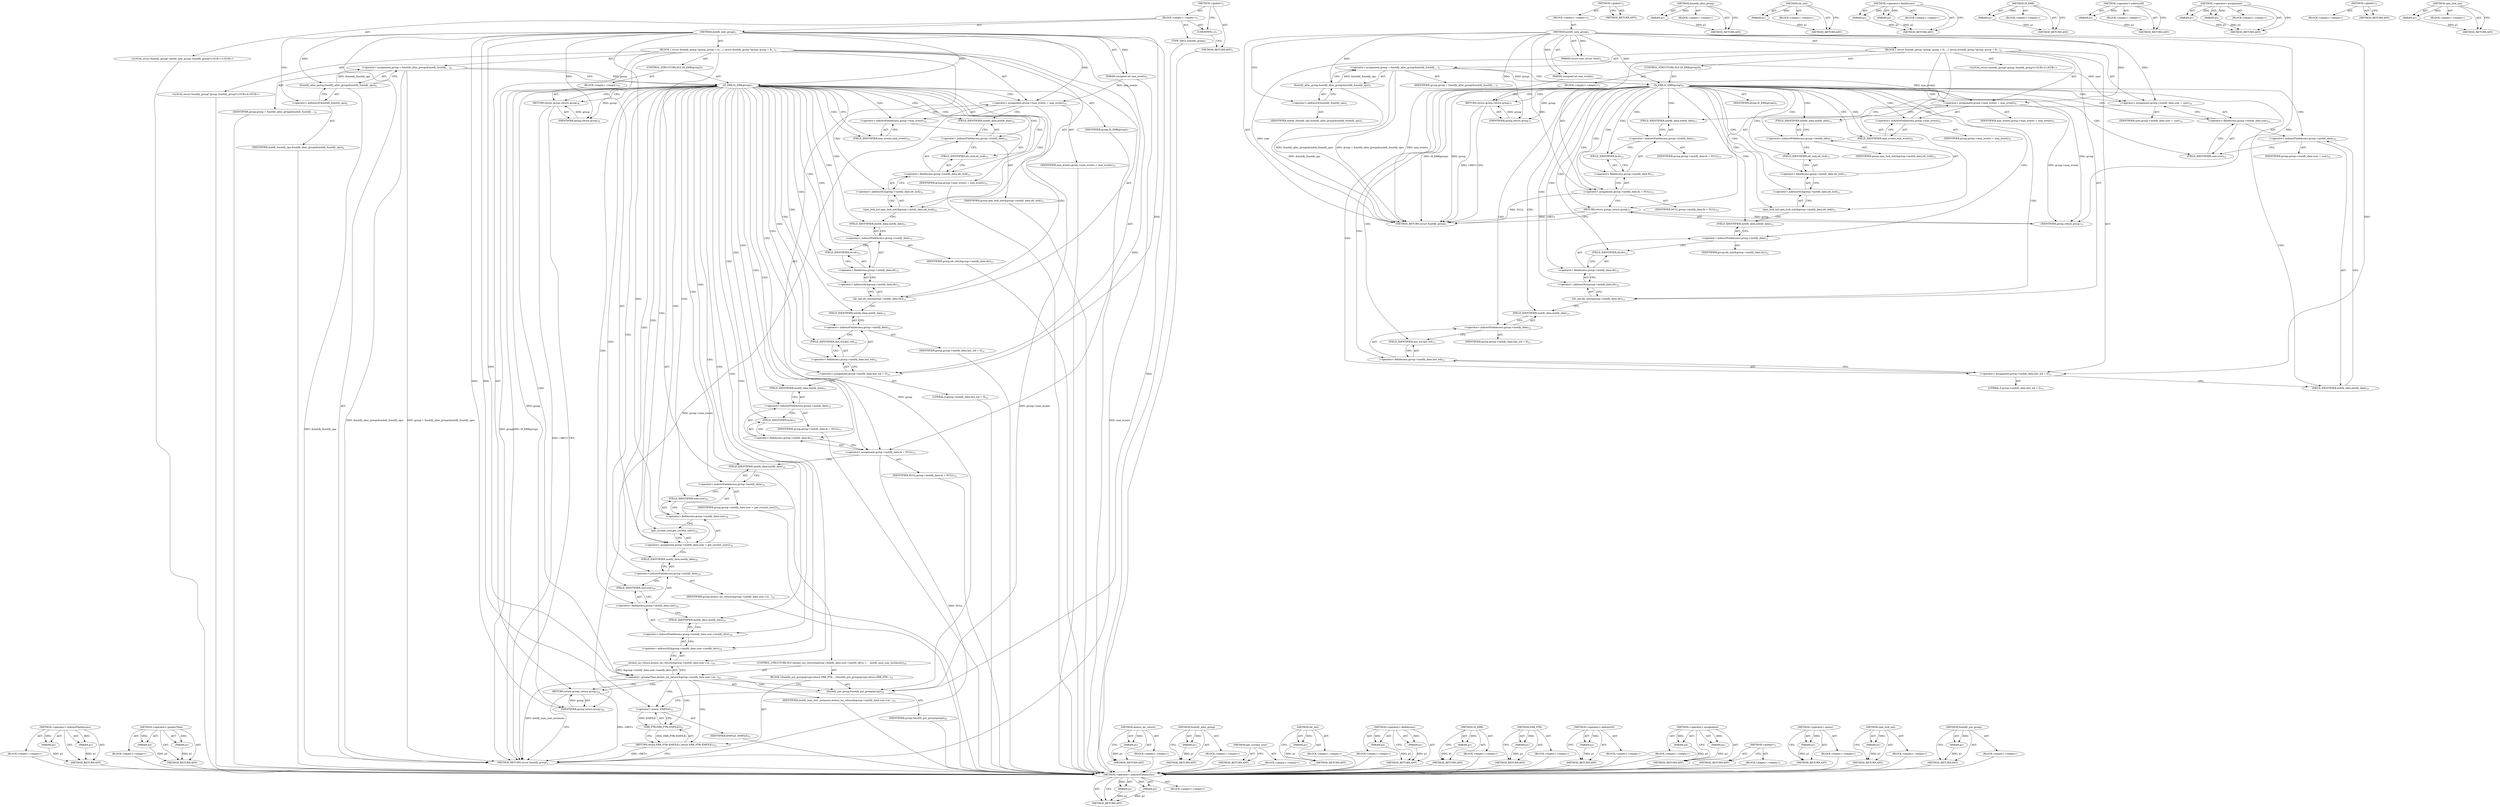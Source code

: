 digraph "fsnotify_put_group" {
vulnerable_108 [label=<(METHOD,&lt;operator&gt;.indirectFieldAccess)>];
vulnerable_109 [label=<(PARAM,p1)>];
vulnerable_110 [label=<(PARAM,p2)>];
vulnerable_111 [label=<(BLOCK,&lt;empty&gt;,&lt;empty&gt;)>];
vulnerable_112 [label=<(METHOD_RETURN,ANY)>];
vulnerable_6 [label=<(METHOD,&lt;global&gt;)<SUB>1</SUB>>];
vulnerable_7 [label=<(BLOCK,&lt;empty&gt;,&lt;empty&gt;)<SUB>1</SUB>>];
vulnerable_8 [label=<(METHOD,inotify_new_group)<SUB>1</SUB>>];
vulnerable_9 [label=<(PARAM,struct user_struct *user)<SUB>1</SUB>>];
vulnerable_10 [label=<(PARAM,unsigned int max_events)<SUB>1</SUB>>];
vulnerable_11 [label=<(BLOCK,{
 	struct fsnotify_group *group;
 
	group = fs...,{
 	struct fsnotify_group *group;
 
	group = fs...)<SUB>2</SUB>>];
vulnerable_12 [label="<(LOCAL,struct fsnotify_group* group: fsnotify_group*)<SUB>3</SUB>>"];
vulnerable_13 [label=<(&lt;operator&gt;.assignment,group = fsnotify_alloc_group(&amp;inotify_fsnotify_...)<SUB>5</SUB>>];
vulnerable_14 [label=<(IDENTIFIER,group,group = fsnotify_alloc_group(&amp;inotify_fsnotify_...)<SUB>5</SUB>>];
vulnerable_15 [label=<(fsnotify_alloc_group,fsnotify_alloc_group(&amp;inotify_fsnotify_ops))<SUB>5</SUB>>];
vulnerable_16 [label=<(&lt;operator&gt;.addressOf,&amp;inotify_fsnotify_ops)<SUB>5</SUB>>];
vulnerable_17 [label=<(IDENTIFIER,inotify_fsnotify_ops,fsnotify_alloc_group(&amp;inotify_fsnotify_ops))<SUB>5</SUB>>];
vulnerable_18 [label=<(CONTROL_STRUCTURE,IF,if (IS_ERR(group)))<SUB>6</SUB>>];
vulnerable_19 [label=<(IS_ERR,IS_ERR(group))<SUB>6</SUB>>];
vulnerable_20 [label=<(IDENTIFIER,group,IS_ERR(group))<SUB>6</SUB>>];
vulnerable_21 [label=<(BLOCK,&lt;empty&gt;,&lt;empty&gt;)<SUB>7</SUB>>];
vulnerable_22 [label=<(RETURN,return group;,return group;)<SUB>7</SUB>>];
vulnerable_23 [label=<(IDENTIFIER,group,return group;)<SUB>7</SUB>>];
vulnerable_24 [label=<(&lt;operator&gt;.assignment,group-&gt;max_events = max_events)<SUB>9</SUB>>];
vulnerable_25 [label=<(&lt;operator&gt;.indirectFieldAccess,group-&gt;max_events)<SUB>9</SUB>>];
vulnerable_26 [label=<(IDENTIFIER,group,group-&gt;max_events = max_events)<SUB>9</SUB>>];
vulnerable_27 [label=<(FIELD_IDENTIFIER,max_events,max_events)<SUB>9</SUB>>];
vulnerable_28 [label=<(IDENTIFIER,max_events,group-&gt;max_events = max_events)<SUB>9</SUB>>];
vulnerable_29 [label=<(spin_lock_init,spin_lock_init(&amp;group-&gt;inotify_data.idr_lock))<SUB>11</SUB>>];
vulnerable_30 [label=<(&lt;operator&gt;.addressOf,&amp;group-&gt;inotify_data.idr_lock)<SUB>11</SUB>>];
vulnerable_31 [label=<(&lt;operator&gt;.fieldAccess,group-&gt;inotify_data.idr_lock)<SUB>11</SUB>>];
vulnerable_32 [label=<(&lt;operator&gt;.indirectFieldAccess,group-&gt;inotify_data)<SUB>11</SUB>>];
vulnerable_33 [label=<(IDENTIFIER,group,spin_lock_init(&amp;group-&gt;inotify_data.idr_lock))<SUB>11</SUB>>];
vulnerable_34 [label=<(FIELD_IDENTIFIER,inotify_data,inotify_data)<SUB>11</SUB>>];
vulnerable_35 [label=<(FIELD_IDENTIFIER,idr_lock,idr_lock)<SUB>11</SUB>>];
vulnerable_36 [label=<(idr_init,idr_init(&amp;group-&gt;inotify_data.idr))<SUB>12</SUB>>];
vulnerable_37 [label=<(&lt;operator&gt;.addressOf,&amp;group-&gt;inotify_data.idr)<SUB>12</SUB>>];
vulnerable_38 [label=<(&lt;operator&gt;.fieldAccess,group-&gt;inotify_data.idr)<SUB>12</SUB>>];
vulnerable_39 [label=<(&lt;operator&gt;.indirectFieldAccess,group-&gt;inotify_data)<SUB>12</SUB>>];
vulnerable_40 [label=<(IDENTIFIER,group,idr_init(&amp;group-&gt;inotify_data.idr))<SUB>12</SUB>>];
vulnerable_41 [label=<(FIELD_IDENTIFIER,inotify_data,inotify_data)<SUB>12</SUB>>];
vulnerable_42 [label=<(FIELD_IDENTIFIER,idr,idr)<SUB>12</SUB>>];
vulnerable_43 [label=<(&lt;operator&gt;.assignment,group-&gt;inotify_data.last_wd = 0)<SUB>13</SUB>>];
vulnerable_44 [label=<(&lt;operator&gt;.fieldAccess,group-&gt;inotify_data.last_wd)<SUB>13</SUB>>];
vulnerable_45 [label=<(&lt;operator&gt;.indirectFieldAccess,group-&gt;inotify_data)<SUB>13</SUB>>];
vulnerable_46 [label=<(IDENTIFIER,group,group-&gt;inotify_data.last_wd = 0)<SUB>13</SUB>>];
vulnerable_47 [label=<(FIELD_IDENTIFIER,inotify_data,inotify_data)<SUB>13</SUB>>];
vulnerable_48 [label=<(FIELD_IDENTIFIER,last_wd,last_wd)<SUB>13</SUB>>];
vulnerable_49 [label=<(LITERAL,0,group-&gt;inotify_data.last_wd = 0)<SUB>13</SUB>>];
vulnerable_50 [label=<(&lt;operator&gt;.assignment,group-&gt;inotify_data.user = user)<SUB>14</SUB>>];
vulnerable_51 [label=<(&lt;operator&gt;.fieldAccess,group-&gt;inotify_data.user)<SUB>14</SUB>>];
vulnerable_52 [label=<(&lt;operator&gt;.indirectFieldAccess,group-&gt;inotify_data)<SUB>14</SUB>>];
vulnerable_53 [label=<(IDENTIFIER,group,group-&gt;inotify_data.user = user)<SUB>14</SUB>>];
vulnerable_54 [label=<(FIELD_IDENTIFIER,inotify_data,inotify_data)<SUB>14</SUB>>];
vulnerable_55 [label=<(FIELD_IDENTIFIER,user,user)<SUB>14</SUB>>];
vulnerable_56 [label=<(IDENTIFIER,user,group-&gt;inotify_data.user = user)<SUB>14</SUB>>];
vulnerable_57 [label=<(&lt;operator&gt;.assignment,group-&gt;inotify_data.fa = NULL)<SUB>15</SUB>>];
vulnerable_58 [label=<(&lt;operator&gt;.fieldAccess,group-&gt;inotify_data.fa)<SUB>15</SUB>>];
vulnerable_59 [label=<(&lt;operator&gt;.indirectFieldAccess,group-&gt;inotify_data)<SUB>15</SUB>>];
vulnerable_60 [label=<(IDENTIFIER,group,group-&gt;inotify_data.fa = NULL)<SUB>15</SUB>>];
vulnerable_61 [label=<(FIELD_IDENTIFIER,inotify_data,inotify_data)<SUB>15</SUB>>];
vulnerable_62 [label=<(FIELD_IDENTIFIER,fa,fa)<SUB>15</SUB>>];
vulnerable_63 [label=<(IDENTIFIER,NULL,group-&gt;inotify_data.fa = NULL)<SUB>15</SUB>>];
vulnerable_64 [label=<(RETURN,return group;,return group;)<SUB>17</SUB>>];
vulnerable_65 [label=<(IDENTIFIER,group,return group;)<SUB>17</SUB>>];
vulnerable_66 [label=<(METHOD_RETURN,struct fsnotify_group)<SUB>1</SUB>>];
vulnerable_68 [label=<(METHOD_RETURN,ANY)<SUB>1</SUB>>];
vulnerable_96 [label=<(METHOD,fsnotify_alloc_group)>];
vulnerable_97 [label=<(PARAM,p1)>];
vulnerable_98 [label=<(BLOCK,&lt;empty&gt;,&lt;empty&gt;)>];
vulnerable_99 [label=<(METHOD_RETURN,ANY)>];
vulnerable_122 [label=<(METHOD,idr_init)>];
vulnerable_123 [label=<(PARAM,p1)>];
vulnerable_124 [label=<(BLOCK,&lt;empty&gt;,&lt;empty&gt;)>];
vulnerable_125 [label=<(METHOD_RETURN,ANY)>];
vulnerable_117 [label=<(METHOD,&lt;operator&gt;.fieldAccess)>];
vulnerable_118 [label=<(PARAM,p1)>];
vulnerable_119 [label=<(PARAM,p2)>];
vulnerable_120 [label=<(BLOCK,&lt;empty&gt;,&lt;empty&gt;)>];
vulnerable_121 [label=<(METHOD_RETURN,ANY)>];
vulnerable_104 [label=<(METHOD,IS_ERR)>];
vulnerable_105 [label=<(PARAM,p1)>];
vulnerable_106 [label=<(BLOCK,&lt;empty&gt;,&lt;empty&gt;)>];
vulnerable_107 [label=<(METHOD_RETURN,ANY)>];
vulnerable_100 [label=<(METHOD,&lt;operator&gt;.addressOf)>];
vulnerable_101 [label=<(PARAM,p1)>];
vulnerable_102 [label=<(BLOCK,&lt;empty&gt;,&lt;empty&gt;)>];
vulnerable_103 [label=<(METHOD_RETURN,ANY)>];
vulnerable_91 [label=<(METHOD,&lt;operator&gt;.assignment)>];
vulnerable_92 [label=<(PARAM,p1)>];
vulnerable_93 [label=<(PARAM,p2)>];
vulnerable_94 [label=<(BLOCK,&lt;empty&gt;,&lt;empty&gt;)>];
vulnerable_95 [label=<(METHOD_RETURN,ANY)>];
vulnerable_85 [label=<(METHOD,&lt;global&gt;)<SUB>1</SUB>>];
vulnerable_86 [label=<(BLOCK,&lt;empty&gt;,&lt;empty&gt;)>];
vulnerable_87 [label=<(METHOD_RETURN,ANY)>];
vulnerable_113 [label=<(METHOD,spin_lock_init)>];
vulnerable_114 [label=<(PARAM,p1)>];
vulnerable_115 [label=<(BLOCK,&lt;empty&gt;,&lt;empty&gt;)>];
vulnerable_116 [label=<(METHOD_RETURN,ANY)>];
fixed_130 [label=<(METHOD,&lt;operator&gt;.indirectFieldAccess)>];
fixed_131 [label=<(PARAM,p1)>];
fixed_132 [label=<(PARAM,p2)>];
fixed_133 [label=<(BLOCK,&lt;empty&gt;,&lt;empty&gt;)>];
fixed_134 [label=<(METHOD_RETURN,ANY)>];
fixed_151 [label=<(METHOD,&lt;operator&gt;.greaterThan)>];
fixed_152 [label=<(PARAM,p1)>];
fixed_153 [label=<(PARAM,p2)>];
fixed_154 [label=<(BLOCK,&lt;empty&gt;,&lt;empty&gt;)>];
fixed_155 [label=<(METHOD_RETURN,ANY)>];
fixed_6 [label=<(METHOD,&lt;global&gt;)<SUB>1</SUB>>];
fixed_7 [label=<(BLOCK,&lt;empty&gt;,&lt;empty&gt;)<SUB>1</SUB>>];
fixed_8 [label=<(TYPE_DECL,fsnotify_group)<SUB>1</SUB>>];
fixed_9 [label="<(LOCAL,struct fsnotify_group* inotify_new_group: fsnotify_group*)<SUB>1</SUB>>"];
fixed_10 [label=<(UNKNOWN,),))<SUB>1</SUB>>];
fixed_11 [label=<(METHOD,inotify_new_group)<SUB>2</SUB>>];
fixed_12 [label=<(PARAM,unsigned int max_events)<SUB>2</SUB>>];
fixed_13 [label=<(BLOCK,{
 	struct fsnotify_group *group;
 
	group = fs...,{
 	struct fsnotify_group *group;
 
	group = fs...)<SUB>3</SUB>>];
fixed_14 [label="<(LOCAL,struct fsnotify_group* group: fsnotify_group*)<SUB>4</SUB>>"];
fixed_15 [label=<(&lt;operator&gt;.assignment,group = fsnotify_alloc_group(&amp;inotify_fsnotify_...)<SUB>6</SUB>>];
fixed_16 [label=<(IDENTIFIER,group,group = fsnotify_alloc_group(&amp;inotify_fsnotify_...)<SUB>6</SUB>>];
fixed_17 [label=<(fsnotify_alloc_group,fsnotify_alloc_group(&amp;inotify_fsnotify_ops))<SUB>6</SUB>>];
fixed_18 [label=<(&lt;operator&gt;.addressOf,&amp;inotify_fsnotify_ops)<SUB>6</SUB>>];
fixed_19 [label=<(IDENTIFIER,inotify_fsnotify_ops,fsnotify_alloc_group(&amp;inotify_fsnotify_ops))<SUB>6</SUB>>];
fixed_20 [label=<(CONTROL_STRUCTURE,IF,if (IS_ERR(group)))<SUB>7</SUB>>];
fixed_21 [label=<(IS_ERR,IS_ERR(group))<SUB>7</SUB>>];
fixed_22 [label=<(IDENTIFIER,group,IS_ERR(group))<SUB>7</SUB>>];
fixed_23 [label=<(BLOCK,&lt;empty&gt;,&lt;empty&gt;)<SUB>8</SUB>>];
fixed_24 [label=<(RETURN,return group;,return group;)<SUB>8</SUB>>];
fixed_25 [label=<(IDENTIFIER,group,return group;)<SUB>8</SUB>>];
fixed_26 [label=<(&lt;operator&gt;.assignment,group-&gt;max_events = max_events)<SUB>10</SUB>>];
fixed_27 [label=<(&lt;operator&gt;.indirectFieldAccess,group-&gt;max_events)<SUB>10</SUB>>];
fixed_28 [label=<(IDENTIFIER,group,group-&gt;max_events = max_events)<SUB>10</SUB>>];
fixed_29 [label=<(FIELD_IDENTIFIER,max_events,max_events)<SUB>10</SUB>>];
fixed_30 [label=<(IDENTIFIER,max_events,group-&gt;max_events = max_events)<SUB>10</SUB>>];
fixed_31 [label=<(spin_lock_init,spin_lock_init(&amp;group-&gt;inotify_data.idr_lock))<SUB>12</SUB>>];
fixed_32 [label=<(&lt;operator&gt;.addressOf,&amp;group-&gt;inotify_data.idr_lock)<SUB>12</SUB>>];
fixed_33 [label=<(&lt;operator&gt;.fieldAccess,group-&gt;inotify_data.idr_lock)<SUB>12</SUB>>];
fixed_34 [label=<(&lt;operator&gt;.indirectFieldAccess,group-&gt;inotify_data)<SUB>12</SUB>>];
fixed_35 [label=<(IDENTIFIER,group,spin_lock_init(&amp;group-&gt;inotify_data.idr_lock))<SUB>12</SUB>>];
fixed_36 [label=<(FIELD_IDENTIFIER,inotify_data,inotify_data)<SUB>12</SUB>>];
fixed_37 [label=<(FIELD_IDENTIFIER,idr_lock,idr_lock)<SUB>12</SUB>>];
fixed_38 [label=<(idr_init,idr_init(&amp;group-&gt;inotify_data.idr))<SUB>13</SUB>>];
fixed_39 [label=<(&lt;operator&gt;.addressOf,&amp;group-&gt;inotify_data.idr)<SUB>13</SUB>>];
fixed_40 [label=<(&lt;operator&gt;.fieldAccess,group-&gt;inotify_data.idr)<SUB>13</SUB>>];
fixed_41 [label=<(&lt;operator&gt;.indirectFieldAccess,group-&gt;inotify_data)<SUB>13</SUB>>];
fixed_42 [label=<(IDENTIFIER,group,idr_init(&amp;group-&gt;inotify_data.idr))<SUB>13</SUB>>];
fixed_43 [label=<(FIELD_IDENTIFIER,inotify_data,inotify_data)<SUB>13</SUB>>];
fixed_44 [label=<(FIELD_IDENTIFIER,idr,idr)<SUB>13</SUB>>];
fixed_45 [label=<(&lt;operator&gt;.assignment,group-&gt;inotify_data.last_wd = 0)<SUB>14</SUB>>];
fixed_46 [label=<(&lt;operator&gt;.fieldAccess,group-&gt;inotify_data.last_wd)<SUB>14</SUB>>];
fixed_47 [label=<(&lt;operator&gt;.indirectFieldAccess,group-&gt;inotify_data)<SUB>14</SUB>>];
fixed_48 [label=<(IDENTIFIER,group,group-&gt;inotify_data.last_wd = 0)<SUB>14</SUB>>];
fixed_49 [label=<(FIELD_IDENTIFIER,inotify_data,inotify_data)<SUB>14</SUB>>];
fixed_50 [label=<(FIELD_IDENTIFIER,last_wd,last_wd)<SUB>14</SUB>>];
fixed_51 [label=<(LITERAL,0,group-&gt;inotify_data.last_wd = 0)<SUB>14</SUB>>];
fixed_52 [label=<(&lt;operator&gt;.assignment,group-&gt;inotify_data.fa = NULL)<SUB>15</SUB>>];
fixed_53 [label=<(&lt;operator&gt;.fieldAccess,group-&gt;inotify_data.fa)<SUB>15</SUB>>];
fixed_54 [label=<(&lt;operator&gt;.indirectFieldAccess,group-&gt;inotify_data)<SUB>15</SUB>>];
fixed_55 [label=<(IDENTIFIER,group,group-&gt;inotify_data.fa = NULL)<SUB>15</SUB>>];
fixed_56 [label=<(FIELD_IDENTIFIER,inotify_data,inotify_data)<SUB>15</SUB>>];
fixed_57 [label=<(FIELD_IDENTIFIER,fa,fa)<SUB>15</SUB>>];
fixed_58 [label=<(IDENTIFIER,NULL,group-&gt;inotify_data.fa = NULL)<SUB>15</SUB>>];
fixed_59 [label=<(&lt;operator&gt;.assignment,group-&gt;inotify_data.user = get_current_user())<SUB>16</SUB>>];
fixed_60 [label=<(&lt;operator&gt;.fieldAccess,group-&gt;inotify_data.user)<SUB>16</SUB>>];
fixed_61 [label=<(&lt;operator&gt;.indirectFieldAccess,group-&gt;inotify_data)<SUB>16</SUB>>];
fixed_62 [label=<(IDENTIFIER,group,group-&gt;inotify_data.user = get_current_user())<SUB>16</SUB>>];
fixed_63 [label=<(FIELD_IDENTIFIER,inotify_data,inotify_data)<SUB>16</SUB>>];
fixed_64 [label=<(FIELD_IDENTIFIER,user,user)<SUB>16</SUB>>];
fixed_65 [label=<(get_current_user,get_current_user())<SUB>16</SUB>>];
fixed_66 [label=<(CONTROL_STRUCTURE,IF,if (atomic_inc_return(&amp;group-&gt;inotify_data.user-&gt;inotify_devs) &gt;
	    inotify_max_user_instances))<SUB>18</SUB>>];
fixed_67 [label=<(&lt;operator&gt;.greaterThan,atomic_inc_return(&amp;group-&gt;inotify_data.user-&gt;in...)<SUB>18</SUB>>];
fixed_68 [label=<(atomic_inc_return,atomic_inc_return(&amp;group-&gt;inotify_data.user-&gt;in...)<SUB>18</SUB>>];
fixed_69 [label=<(&lt;operator&gt;.addressOf,&amp;group-&gt;inotify_data.user-&gt;inotify_devs)<SUB>18</SUB>>];
fixed_70 [label=<(&lt;operator&gt;.indirectFieldAccess,group-&gt;inotify_data.user-&gt;inotify_devs)<SUB>18</SUB>>];
fixed_71 [label=<(&lt;operator&gt;.fieldAccess,group-&gt;inotify_data.user)<SUB>18</SUB>>];
fixed_72 [label=<(&lt;operator&gt;.indirectFieldAccess,group-&gt;inotify_data)<SUB>18</SUB>>];
fixed_73 [label=<(IDENTIFIER,group,atomic_inc_return(&amp;group-&gt;inotify_data.user-&gt;in...)<SUB>18</SUB>>];
fixed_74 [label=<(FIELD_IDENTIFIER,inotify_data,inotify_data)<SUB>18</SUB>>];
fixed_75 [label=<(FIELD_IDENTIFIER,user,user)<SUB>18</SUB>>];
fixed_76 [label=<(FIELD_IDENTIFIER,inotify_devs,inotify_devs)<SUB>18</SUB>>];
fixed_77 [label=<(IDENTIFIER,inotify_max_user_instances,atomic_inc_return(&amp;group-&gt;inotify_data.user-&gt;in...)<SUB>19</SUB>>];
fixed_78 [label=<(BLOCK,{
		fsnotify_put_group(group);
		return ERR_PTR...,{
		fsnotify_put_group(group);
		return ERR_PTR...)<SUB>19</SUB>>];
fixed_79 [label=<(fsnotify_put_group,fsnotify_put_group(group))<SUB>20</SUB>>];
fixed_80 [label=<(IDENTIFIER,group,fsnotify_put_group(group))<SUB>20</SUB>>];
fixed_81 [label=<(RETURN,return ERR_PTR(-EMFILE);,return ERR_PTR(-EMFILE);)<SUB>21</SUB>>];
fixed_82 [label=<(ERR_PTR,ERR_PTR(-EMFILE))<SUB>21</SUB>>];
fixed_83 [label=<(&lt;operator&gt;.minus,-EMFILE)<SUB>21</SUB>>];
fixed_84 [label=<(IDENTIFIER,EMFILE,-EMFILE)<SUB>21</SUB>>];
fixed_85 [label=<(RETURN,return group;,return group;)<SUB>24</SUB>>];
fixed_86 [label=<(IDENTIFIER,group,return group;)<SUB>24</SUB>>];
fixed_87 [label=<(METHOD_RETURN,struct fsnotify_group)<SUB>2</SUB>>];
fixed_89 [label=<(METHOD_RETURN,ANY)<SUB>1</SUB>>];
fixed_156 [label=<(METHOD,atomic_inc_return)>];
fixed_157 [label=<(PARAM,p1)>];
fixed_158 [label=<(BLOCK,&lt;empty&gt;,&lt;empty&gt;)>];
fixed_159 [label=<(METHOD_RETURN,ANY)>];
fixed_118 [label=<(METHOD,fsnotify_alloc_group)>];
fixed_119 [label=<(PARAM,p1)>];
fixed_120 [label=<(BLOCK,&lt;empty&gt;,&lt;empty&gt;)>];
fixed_121 [label=<(METHOD_RETURN,ANY)>];
fixed_148 [label=<(METHOD,get_current_user)>];
fixed_149 [label=<(BLOCK,&lt;empty&gt;,&lt;empty&gt;)>];
fixed_150 [label=<(METHOD_RETURN,ANY)>];
fixed_144 [label=<(METHOD,idr_init)>];
fixed_145 [label=<(PARAM,p1)>];
fixed_146 [label=<(BLOCK,&lt;empty&gt;,&lt;empty&gt;)>];
fixed_147 [label=<(METHOD_RETURN,ANY)>];
fixed_139 [label=<(METHOD,&lt;operator&gt;.fieldAccess)>];
fixed_140 [label=<(PARAM,p1)>];
fixed_141 [label=<(PARAM,p2)>];
fixed_142 [label=<(BLOCK,&lt;empty&gt;,&lt;empty&gt;)>];
fixed_143 [label=<(METHOD_RETURN,ANY)>];
fixed_126 [label=<(METHOD,IS_ERR)>];
fixed_127 [label=<(PARAM,p1)>];
fixed_128 [label=<(BLOCK,&lt;empty&gt;,&lt;empty&gt;)>];
fixed_129 [label=<(METHOD_RETURN,ANY)>];
fixed_164 [label=<(METHOD,ERR_PTR)>];
fixed_165 [label=<(PARAM,p1)>];
fixed_166 [label=<(BLOCK,&lt;empty&gt;,&lt;empty&gt;)>];
fixed_167 [label=<(METHOD_RETURN,ANY)>];
fixed_122 [label=<(METHOD,&lt;operator&gt;.addressOf)>];
fixed_123 [label=<(PARAM,p1)>];
fixed_124 [label=<(BLOCK,&lt;empty&gt;,&lt;empty&gt;)>];
fixed_125 [label=<(METHOD_RETURN,ANY)>];
fixed_113 [label=<(METHOD,&lt;operator&gt;.assignment)>];
fixed_114 [label=<(PARAM,p1)>];
fixed_115 [label=<(PARAM,p2)>];
fixed_116 [label=<(BLOCK,&lt;empty&gt;,&lt;empty&gt;)>];
fixed_117 [label=<(METHOD_RETURN,ANY)>];
fixed_107 [label=<(METHOD,&lt;global&gt;)<SUB>1</SUB>>];
fixed_108 [label=<(BLOCK,&lt;empty&gt;,&lt;empty&gt;)>];
fixed_109 [label=<(METHOD_RETURN,ANY)>];
fixed_168 [label=<(METHOD,&lt;operator&gt;.minus)>];
fixed_169 [label=<(PARAM,p1)>];
fixed_170 [label=<(BLOCK,&lt;empty&gt;,&lt;empty&gt;)>];
fixed_171 [label=<(METHOD_RETURN,ANY)>];
fixed_135 [label=<(METHOD,spin_lock_init)>];
fixed_136 [label=<(PARAM,p1)>];
fixed_137 [label=<(BLOCK,&lt;empty&gt;,&lt;empty&gt;)>];
fixed_138 [label=<(METHOD_RETURN,ANY)>];
fixed_160 [label=<(METHOD,fsnotify_put_group)>];
fixed_161 [label=<(PARAM,p1)>];
fixed_162 [label=<(BLOCK,&lt;empty&gt;,&lt;empty&gt;)>];
fixed_163 [label=<(METHOD_RETURN,ANY)>];
vulnerable_108 -> vulnerable_109  [key=0, label="AST: "];
vulnerable_108 -> vulnerable_109  [key=1, label="DDG: "];
vulnerable_108 -> vulnerable_111  [key=0, label="AST: "];
vulnerable_108 -> vulnerable_110  [key=0, label="AST: "];
vulnerable_108 -> vulnerable_110  [key=1, label="DDG: "];
vulnerable_108 -> vulnerable_112  [key=0, label="AST: "];
vulnerable_108 -> vulnerable_112  [key=1, label="CFG: "];
vulnerable_109 -> vulnerable_112  [key=0, label="DDG: p1"];
vulnerable_110 -> vulnerable_112  [key=0, label="DDG: p2"];
vulnerable_6 -> vulnerable_7  [key=0, label="AST: "];
vulnerable_6 -> vulnerable_68  [key=0, label="AST: "];
vulnerable_6 -> vulnerable_68  [key=1, label="CFG: "];
vulnerable_7 -> vulnerable_8  [key=0, label="AST: "];
vulnerable_8 -> vulnerable_9  [key=0, label="AST: "];
vulnerable_8 -> vulnerable_9  [key=1, label="DDG: "];
vulnerable_8 -> vulnerable_10  [key=0, label="AST: "];
vulnerable_8 -> vulnerable_10  [key=1, label="DDG: "];
vulnerable_8 -> vulnerable_11  [key=0, label="AST: "];
vulnerable_8 -> vulnerable_66  [key=0, label="AST: "];
vulnerable_8 -> vulnerable_16  [key=0, label="CFG: "];
vulnerable_8 -> vulnerable_24  [key=0, label="DDG: "];
vulnerable_8 -> vulnerable_43  [key=0, label="DDG: "];
vulnerable_8 -> vulnerable_50  [key=0, label="DDG: "];
vulnerable_8 -> vulnerable_57  [key=0, label="DDG: "];
vulnerable_8 -> vulnerable_65  [key=0, label="DDG: "];
vulnerable_8 -> vulnerable_15  [key=0, label="DDG: "];
vulnerable_8 -> vulnerable_19  [key=0, label="DDG: "];
vulnerable_8 -> vulnerable_23  [key=0, label="DDG: "];
vulnerable_9 -> vulnerable_66  [key=0, label="DDG: user"];
vulnerable_9 -> vulnerable_50  [key=0, label="DDG: user"];
vulnerable_10 -> vulnerable_66  [key=0, label="DDG: max_events"];
vulnerable_10 -> vulnerable_24  [key=0, label="DDG: max_events"];
vulnerable_11 -> vulnerable_12  [key=0, label="AST: "];
vulnerable_11 -> vulnerable_13  [key=0, label="AST: "];
vulnerable_11 -> vulnerable_18  [key=0, label="AST: "];
vulnerable_11 -> vulnerable_24  [key=0, label="AST: "];
vulnerable_11 -> vulnerable_29  [key=0, label="AST: "];
vulnerable_11 -> vulnerable_36  [key=0, label="AST: "];
vulnerable_11 -> vulnerable_43  [key=0, label="AST: "];
vulnerable_11 -> vulnerable_50  [key=0, label="AST: "];
vulnerable_11 -> vulnerable_57  [key=0, label="AST: "];
vulnerable_11 -> vulnerable_64  [key=0, label="AST: "];
vulnerable_13 -> vulnerable_14  [key=0, label="AST: "];
vulnerable_13 -> vulnerable_15  [key=0, label="AST: "];
vulnerable_13 -> vulnerable_19  [key=0, label="CFG: "];
vulnerable_13 -> vulnerable_19  [key=1, label="DDG: group"];
vulnerable_13 -> vulnerable_66  [key=0, label="DDG: fsnotify_alloc_group(&amp;inotify_fsnotify_ops)"];
vulnerable_13 -> vulnerable_66  [key=1, label="DDG: group = fsnotify_alloc_group(&amp;inotify_fsnotify_ops)"];
vulnerable_15 -> vulnerable_16  [key=0, label="AST: "];
vulnerable_15 -> vulnerable_13  [key=0, label="CFG: "];
vulnerable_15 -> vulnerable_13  [key=1, label="DDG: &amp;inotify_fsnotify_ops"];
vulnerable_15 -> vulnerable_66  [key=0, label="DDG: &amp;inotify_fsnotify_ops"];
vulnerable_16 -> vulnerable_17  [key=0, label="AST: "];
vulnerable_16 -> vulnerable_15  [key=0, label="CFG: "];
vulnerable_18 -> vulnerable_19  [key=0, label="AST: "];
vulnerable_18 -> vulnerable_21  [key=0, label="AST: "];
vulnerable_19 -> vulnerable_20  [key=0, label="AST: "];
vulnerable_19 -> vulnerable_22  [key=0, label="CFG: "];
vulnerable_19 -> vulnerable_22  [key=1, label="CDG: "];
vulnerable_19 -> vulnerable_27  [key=0, label="CFG: "];
vulnerable_19 -> vulnerable_27  [key=1, label="CDG: "];
vulnerable_19 -> vulnerable_66  [key=0, label="DDG: group"];
vulnerable_19 -> vulnerable_66  [key=1, label="DDG: IS_ERR(group)"];
vulnerable_19 -> vulnerable_65  [key=0, label="DDG: group"];
vulnerable_19 -> vulnerable_23  [key=0, label="DDG: group"];
vulnerable_19 -> vulnerable_24  [key=0, label="CDG: "];
vulnerable_19 -> vulnerable_47  [key=0, label="CDG: "];
vulnerable_19 -> vulnerable_30  [key=0, label="CDG: "];
vulnerable_19 -> vulnerable_34  [key=0, label="CDG: "];
vulnerable_19 -> vulnerable_48  [key=0, label="CDG: "];
vulnerable_19 -> vulnerable_32  [key=0, label="CDG: "];
vulnerable_19 -> vulnerable_58  [key=0, label="CDG: "];
vulnerable_19 -> vulnerable_61  [key=0, label="CDG: "];
vulnerable_19 -> vulnerable_64  [key=0, label="CDG: "];
vulnerable_19 -> vulnerable_42  [key=0, label="CDG: "];
vulnerable_19 -> vulnerable_51  [key=0, label="CDG: "];
vulnerable_19 -> vulnerable_57  [key=0, label="CDG: "];
vulnerable_19 -> vulnerable_36  [key=0, label="CDG: "];
vulnerable_19 -> vulnerable_52  [key=0, label="CDG: "];
vulnerable_19 -> vulnerable_37  [key=0, label="CDG: "];
vulnerable_19 -> vulnerable_38  [key=0, label="CDG: "];
vulnerable_19 -> vulnerable_25  [key=0, label="CDG: "];
vulnerable_19 -> vulnerable_41  [key=0, label="CDG: "];
vulnerable_19 -> vulnerable_45  [key=0, label="CDG: "];
vulnerable_19 -> vulnerable_29  [key=0, label="CDG: "];
vulnerable_19 -> vulnerable_50  [key=0, label="CDG: "];
vulnerable_19 -> vulnerable_59  [key=0, label="CDG: "];
vulnerable_19 -> vulnerable_44  [key=0, label="CDG: "];
vulnerable_19 -> vulnerable_35  [key=0, label="CDG: "];
vulnerable_19 -> vulnerable_55  [key=0, label="CDG: "];
vulnerable_19 -> vulnerable_54  [key=0, label="CDG: "];
vulnerable_19 -> vulnerable_62  [key=0, label="CDG: "];
vulnerable_19 -> vulnerable_39  [key=0, label="CDG: "];
vulnerable_19 -> vulnerable_31  [key=0, label="CDG: "];
vulnerable_19 -> vulnerable_43  [key=0, label="CDG: "];
vulnerable_21 -> vulnerable_22  [key=0, label="AST: "];
vulnerable_22 -> vulnerable_23  [key=0, label="AST: "];
vulnerable_22 -> vulnerable_66  [key=0, label="CFG: "];
vulnerable_22 -> vulnerable_66  [key=1, label="DDG: &lt;RET&gt;"];
vulnerable_23 -> vulnerable_22  [key=0, label="DDG: group"];
vulnerable_24 -> vulnerable_25  [key=0, label="AST: "];
vulnerable_24 -> vulnerable_28  [key=0, label="AST: "];
vulnerable_24 -> vulnerable_34  [key=0, label="CFG: "];
vulnerable_24 -> vulnerable_65  [key=0, label="DDG: group-&gt;max_events"];
vulnerable_25 -> vulnerable_26  [key=0, label="AST: "];
vulnerable_25 -> vulnerable_27  [key=0, label="AST: "];
vulnerable_25 -> vulnerable_24  [key=0, label="CFG: "];
vulnerable_27 -> vulnerable_25  [key=0, label="CFG: "];
vulnerable_29 -> vulnerable_30  [key=0, label="AST: "];
vulnerable_29 -> vulnerable_41  [key=0, label="CFG: "];
vulnerable_30 -> vulnerable_31  [key=0, label="AST: "];
vulnerable_30 -> vulnerable_29  [key=0, label="CFG: "];
vulnerable_31 -> vulnerable_32  [key=0, label="AST: "];
vulnerable_31 -> vulnerable_35  [key=0, label="AST: "];
vulnerable_31 -> vulnerable_30  [key=0, label="CFG: "];
vulnerable_32 -> vulnerable_33  [key=0, label="AST: "];
vulnerable_32 -> vulnerable_34  [key=0, label="AST: "];
vulnerable_32 -> vulnerable_35  [key=0, label="CFG: "];
vulnerable_34 -> vulnerable_32  [key=0, label="CFG: "];
vulnerable_35 -> vulnerable_31  [key=0, label="CFG: "];
vulnerable_36 -> vulnerable_37  [key=0, label="AST: "];
vulnerable_36 -> vulnerable_47  [key=0, label="CFG: "];
vulnerable_37 -> vulnerable_38  [key=0, label="AST: "];
vulnerable_37 -> vulnerable_36  [key=0, label="CFG: "];
vulnerable_38 -> vulnerable_39  [key=0, label="AST: "];
vulnerable_38 -> vulnerable_42  [key=0, label="AST: "];
vulnerable_38 -> vulnerable_37  [key=0, label="CFG: "];
vulnerable_39 -> vulnerable_40  [key=0, label="AST: "];
vulnerable_39 -> vulnerable_41  [key=0, label="AST: "];
vulnerable_39 -> vulnerable_42  [key=0, label="CFG: "];
vulnerable_41 -> vulnerable_39  [key=0, label="CFG: "];
vulnerable_42 -> vulnerable_38  [key=0, label="CFG: "];
vulnerable_43 -> vulnerable_44  [key=0, label="AST: "];
vulnerable_43 -> vulnerable_49  [key=0, label="AST: "];
vulnerable_43 -> vulnerable_54  [key=0, label="CFG: "];
vulnerable_44 -> vulnerable_45  [key=0, label="AST: "];
vulnerable_44 -> vulnerable_48  [key=0, label="AST: "];
vulnerable_44 -> vulnerable_43  [key=0, label="CFG: "];
vulnerable_45 -> vulnerable_46  [key=0, label="AST: "];
vulnerable_45 -> vulnerable_47  [key=0, label="AST: "];
vulnerable_45 -> vulnerable_48  [key=0, label="CFG: "];
vulnerable_47 -> vulnerable_45  [key=0, label="CFG: "];
vulnerable_48 -> vulnerable_44  [key=0, label="CFG: "];
vulnerable_50 -> vulnerable_51  [key=0, label="AST: "];
vulnerable_50 -> vulnerable_56  [key=0, label="AST: "];
vulnerable_50 -> vulnerable_61  [key=0, label="CFG: "];
vulnerable_51 -> vulnerable_52  [key=0, label="AST: "];
vulnerable_51 -> vulnerable_55  [key=0, label="AST: "];
vulnerable_51 -> vulnerable_50  [key=0, label="CFG: "];
vulnerable_52 -> vulnerable_53  [key=0, label="AST: "];
vulnerable_52 -> vulnerable_54  [key=0, label="AST: "];
vulnerable_52 -> vulnerable_55  [key=0, label="CFG: "];
vulnerable_54 -> vulnerable_52  [key=0, label="CFG: "];
vulnerable_55 -> vulnerable_51  [key=0, label="CFG: "];
vulnerable_57 -> vulnerable_58  [key=0, label="AST: "];
vulnerable_57 -> vulnerable_63  [key=0, label="AST: "];
vulnerable_57 -> vulnerable_64  [key=0, label="CFG: "];
vulnerable_57 -> vulnerable_66  [key=0, label="DDG: NULL"];
vulnerable_58 -> vulnerable_59  [key=0, label="AST: "];
vulnerable_58 -> vulnerable_62  [key=0, label="AST: "];
vulnerable_58 -> vulnerable_57  [key=0, label="CFG: "];
vulnerable_59 -> vulnerable_60  [key=0, label="AST: "];
vulnerable_59 -> vulnerable_61  [key=0, label="AST: "];
vulnerable_59 -> vulnerable_62  [key=0, label="CFG: "];
vulnerable_61 -> vulnerable_59  [key=0, label="CFG: "];
vulnerable_62 -> vulnerable_58  [key=0, label="CFG: "];
vulnerable_64 -> vulnerable_65  [key=0, label="AST: "];
vulnerable_64 -> vulnerable_66  [key=0, label="CFG: "];
vulnerable_64 -> vulnerable_66  [key=1, label="DDG: &lt;RET&gt;"];
vulnerable_65 -> vulnerable_64  [key=0, label="DDG: group"];
vulnerable_96 -> vulnerable_97  [key=0, label="AST: "];
vulnerable_96 -> vulnerable_97  [key=1, label="DDG: "];
vulnerable_96 -> vulnerable_98  [key=0, label="AST: "];
vulnerable_96 -> vulnerable_99  [key=0, label="AST: "];
vulnerable_96 -> vulnerable_99  [key=1, label="CFG: "];
vulnerable_97 -> vulnerable_99  [key=0, label="DDG: p1"];
vulnerable_122 -> vulnerable_123  [key=0, label="AST: "];
vulnerable_122 -> vulnerable_123  [key=1, label="DDG: "];
vulnerable_122 -> vulnerable_124  [key=0, label="AST: "];
vulnerable_122 -> vulnerable_125  [key=0, label="AST: "];
vulnerable_122 -> vulnerable_125  [key=1, label="CFG: "];
vulnerable_123 -> vulnerable_125  [key=0, label="DDG: p1"];
vulnerable_117 -> vulnerable_118  [key=0, label="AST: "];
vulnerable_117 -> vulnerable_118  [key=1, label="DDG: "];
vulnerable_117 -> vulnerable_120  [key=0, label="AST: "];
vulnerable_117 -> vulnerable_119  [key=0, label="AST: "];
vulnerable_117 -> vulnerable_119  [key=1, label="DDG: "];
vulnerable_117 -> vulnerable_121  [key=0, label="AST: "];
vulnerable_117 -> vulnerable_121  [key=1, label="CFG: "];
vulnerable_118 -> vulnerable_121  [key=0, label="DDG: p1"];
vulnerable_119 -> vulnerable_121  [key=0, label="DDG: p2"];
vulnerable_104 -> vulnerable_105  [key=0, label="AST: "];
vulnerable_104 -> vulnerable_105  [key=1, label="DDG: "];
vulnerable_104 -> vulnerable_106  [key=0, label="AST: "];
vulnerable_104 -> vulnerable_107  [key=0, label="AST: "];
vulnerable_104 -> vulnerable_107  [key=1, label="CFG: "];
vulnerable_105 -> vulnerable_107  [key=0, label="DDG: p1"];
vulnerable_100 -> vulnerable_101  [key=0, label="AST: "];
vulnerable_100 -> vulnerable_101  [key=1, label="DDG: "];
vulnerable_100 -> vulnerable_102  [key=0, label="AST: "];
vulnerable_100 -> vulnerable_103  [key=0, label="AST: "];
vulnerable_100 -> vulnerable_103  [key=1, label="CFG: "];
vulnerable_101 -> vulnerable_103  [key=0, label="DDG: p1"];
vulnerable_91 -> vulnerable_92  [key=0, label="AST: "];
vulnerable_91 -> vulnerable_92  [key=1, label="DDG: "];
vulnerable_91 -> vulnerable_94  [key=0, label="AST: "];
vulnerable_91 -> vulnerable_93  [key=0, label="AST: "];
vulnerable_91 -> vulnerable_93  [key=1, label="DDG: "];
vulnerable_91 -> vulnerable_95  [key=0, label="AST: "];
vulnerable_91 -> vulnerable_95  [key=1, label="CFG: "];
vulnerable_92 -> vulnerable_95  [key=0, label="DDG: p1"];
vulnerable_93 -> vulnerable_95  [key=0, label="DDG: p2"];
vulnerable_85 -> vulnerable_86  [key=0, label="AST: "];
vulnerable_85 -> vulnerable_87  [key=0, label="AST: "];
vulnerable_85 -> vulnerable_87  [key=1, label="CFG: "];
vulnerable_113 -> vulnerable_114  [key=0, label="AST: "];
vulnerable_113 -> vulnerable_114  [key=1, label="DDG: "];
vulnerable_113 -> vulnerable_115  [key=0, label="AST: "];
vulnerable_113 -> vulnerable_116  [key=0, label="AST: "];
vulnerable_113 -> vulnerable_116  [key=1, label="CFG: "];
vulnerable_114 -> vulnerable_116  [key=0, label="DDG: p1"];
fixed_130 -> fixed_131  [key=0, label="AST: "];
fixed_130 -> fixed_131  [key=1, label="DDG: "];
fixed_130 -> fixed_133  [key=0, label="AST: "];
fixed_130 -> fixed_132  [key=0, label="AST: "];
fixed_130 -> fixed_132  [key=1, label="DDG: "];
fixed_130 -> fixed_134  [key=0, label="AST: "];
fixed_130 -> fixed_134  [key=1, label="CFG: "];
fixed_131 -> fixed_134  [key=0, label="DDG: p1"];
fixed_132 -> fixed_134  [key=0, label="DDG: p2"];
fixed_133 -> vulnerable_108  [key=0];
fixed_134 -> vulnerable_108  [key=0];
fixed_151 -> fixed_152  [key=0, label="AST: "];
fixed_151 -> fixed_152  [key=1, label="DDG: "];
fixed_151 -> fixed_154  [key=0, label="AST: "];
fixed_151 -> fixed_153  [key=0, label="AST: "];
fixed_151 -> fixed_153  [key=1, label="DDG: "];
fixed_151 -> fixed_155  [key=0, label="AST: "];
fixed_151 -> fixed_155  [key=1, label="CFG: "];
fixed_152 -> fixed_155  [key=0, label="DDG: p1"];
fixed_153 -> fixed_155  [key=0, label="DDG: p2"];
fixed_154 -> vulnerable_108  [key=0];
fixed_155 -> vulnerable_108  [key=0];
fixed_6 -> fixed_7  [key=0, label="AST: "];
fixed_6 -> fixed_89  [key=0, label="AST: "];
fixed_6 -> fixed_10  [key=0, label="CFG: "];
fixed_7 -> fixed_8  [key=0, label="AST: "];
fixed_7 -> fixed_9  [key=0, label="AST: "];
fixed_7 -> fixed_10  [key=0, label="AST: "];
fixed_7 -> fixed_11  [key=0, label="AST: "];
fixed_8 -> vulnerable_108  [key=0];
fixed_9 -> vulnerable_108  [key=0];
fixed_10 -> fixed_89  [key=0, label="CFG: "];
fixed_11 -> fixed_12  [key=0, label="AST: "];
fixed_11 -> fixed_12  [key=1, label="DDG: "];
fixed_11 -> fixed_13  [key=0, label="AST: "];
fixed_11 -> fixed_87  [key=0, label="AST: "];
fixed_11 -> fixed_18  [key=0, label="CFG: "];
fixed_11 -> fixed_26  [key=0, label="DDG: "];
fixed_11 -> fixed_45  [key=0, label="DDG: "];
fixed_11 -> fixed_52  [key=0, label="DDG: "];
fixed_11 -> fixed_59  [key=0, label="DDG: "];
fixed_11 -> fixed_86  [key=0, label="DDG: "];
fixed_11 -> fixed_17  [key=0, label="DDG: "];
fixed_11 -> fixed_21  [key=0, label="DDG: "];
fixed_11 -> fixed_67  [key=0, label="DDG: "];
fixed_11 -> fixed_25  [key=0, label="DDG: "];
fixed_11 -> fixed_79  [key=0, label="DDG: "];
fixed_11 -> fixed_83  [key=0, label="DDG: "];
fixed_12 -> fixed_87  [key=0, label="DDG: max_events"];
fixed_12 -> fixed_26  [key=0, label="DDG: max_events"];
fixed_13 -> fixed_14  [key=0, label="AST: "];
fixed_13 -> fixed_15  [key=0, label="AST: "];
fixed_13 -> fixed_20  [key=0, label="AST: "];
fixed_13 -> fixed_26  [key=0, label="AST: "];
fixed_13 -> fixed_31  [key=0, label="AST: "];
fixed_13 -> fixed_38  [key=0, label="AST: "];
fixed_13 -> fixed_45  [key=0, label="AST: "];
fixed_13 -> fixed_52  [key=0, label="AST: "];
fixed_13 -> fixed_59  [key=0, label="AST: "];
fixed_13 -> fixed_66  [key=0, label="AST: "];
fixed_13 -> fixed_85  [key=0, label="AST: "];
fixed_14 -> vulnerable_108  [key=0];
fixed_15 -> fixed_16  [key=0, label="AST: "];
fixed_15 -> fixed_17  [key=0, label="AST: "];
fixed_15 -> fixed_21  [key=0, label="CFG: "];
fixed_15 -> fixed_21  [key=1, label="DDG: group"];
fixed_15 -> fixed_87  [key=0, label="DDG: fsnotify_alloc_group(&amp;inotify_fsnotify_ops)"];
fixed_15 -> fixed_87  [key=1, label="DDG: group = fsnotify_alloc_group(&amp;inotify_fsnotify_ops)"];
fixed_16 -> vulnerable_108  [key=0];
fixed_17 -> fixed_18  [key=0, label="AST: "];
fixed_17 -> fixed_15  [key=0, label="CFG: "];
fixed_17 -> fixed_15  [key=1, label="DDG: &amp;inotify_fsnotify_ops"];
fixed_17 -> fixed_87  [key=0, label="DDG: &amp;inotify_fsnotify_ops"];
fixed_18 -> fixed_19  [key=0, label="AST: "];
fixed_18 -> fixed_17  [key=0, label="CFG: "];
fixed_19 -> vulnerable_108  [key=0];
fixed_20 -> fixed_21  [key=0, label="AST: "];
fixed_20 -> fixed_23  [key=0, label="AST: "];
fixed_21 -> fixed_22  [key=0, label="AST: "];
fixed_21 -> fixed_24  [key=0, label="CFG: "];
fixed_21 -> fixed_24  [key=1, label="CDG: "];
fixed_21 -> fixed_29  [key=0, label="CFG: "];
fixed_21 -> fixed_29  [key=1, label="CDG: "];
fixed_21 -> fixed_87  [key=0, label="DDG: group"];
fixed_21 -> fixed_87  [key=1, label="DDG: IS_ERR(group)"];
fixed_21 -> fixed_86  [key=0, label="DDG: group"];
fixed_21 -> fixed_25  [key=0, label="DDG: group"];
fixed_21 -> fixed_79  [key=0, label="DDG: group"];
fixed_21 -> fixed_47  [key=0, label="CDG: "];
fixed_21 -> fixed_34  [key=0, label="CDG: "];
fixed_21 -> fixed_32  [key=0, label="CDG: "];
fixed_21 -> fixed_68  [key=0, label="CDG: "];
fixed_21 -> fixed_49  [key=0, label="CDG: "];
fixed_21 -> fixed_60  [key=0, label="CDG: "];
fixed_21 -> fixed_26  [key=0, label="CDG: "];
fixed_21 -> fixed_64  [key=0, label="CDG: "];
fixed_21 -> fixed_57  [key=0, label="CDG: "];
fixed_21 -> fixed_75  [key=0, label="CDG: "];
fixed_21 -> fixed_52  [key=0, label="CDG: "];
fixed_21 -> fixed_37  [key=0, label="CDG: "];
fixed_21 -> fixed_46  [key=0, label="CDG: "];
fixed_21 -> fixed_38  [key=0, label="CDG: "];
fixed_21 -> fixed_72  [key=0, label="CDG: "];
fixed_21 -> fixed_56  [key=0, label="CDG: "];
fixed_21 -> fixed_69  [key=0, label="CDG: "];
fixed_21 -> fixed_67  [key=0, label="CDG: "];
fixed_21 -> fixed_74  [key=0, label="CDG: "];
fixed_21 -> fixed_45  [key=0, label="CDG: "];
fixed_21 -> fixed_27  [key=0, label="CDG: "];
fixed_21 -> fixed_40  [key=0, label="CDG: "];
fixed_21 -> fixed_76  [key=0, label="CDG: "];
fixed_21 -> fixed_65  [key=0, label="CDG: "];
fixed_21 -> fixed_50  [key=0, label="CDG: "];
fixed_21 -> fixed_59  [key=0, label="CDG: "];
fixed_21 -> fixed_44  [key=0, label="CDG: "];
fixed_21 -> fixed_54  [key=0, label="CDG: "];
fixed_21 -> fixed_43  [key=0, label="CDG: "];
fixed_21 -> fixed_33  [key=0, label="CDG: "];
fixed_21 -> fixed_61  [key=0, label="CDG: "];
fixed_21 -> fixed_71  [key=0, label="CDG: "];
fixed_21 -> fixed_36  [key=0, label="CDG: "];
fixed_21 -> fixed_53  [key=0, label="CDG: "];
fixed_21 -> fixed_41  [key=0, label="CDG: "];
fixed_21 -> fixed_70  [key=0, label="CDG: "];
fixed_21 -> fixed_63  [key=0, label="CDG: "];
fixed_21 -> fixed_39  [key=0, label="CDG: "];
fixed_21 -> fixed_31  [key=0, label="CDG: "];
fixed_22 -> vulnerable_108  [key=0];
fixed_23 -> fixed_24  [key=0, label="AST: "];
fixed_24 -> fixed_25  [key=0, label="AST: "];
fixed_24 -> fixed_87  [key=0, label="CFG: "];
fixed_24 -> fixed_87  [key=1, label="DDG: &lt;RET&gt;"];
fixed_25 -> fixed_24  [key=0, label="DDG: group"];
fixed_26 -> fixed_27  [key=0, label="AST: "];
fixed_26 -> fixed_30  [key=0, label="AST: "];
fixed_26 -> fixed_36  [key=0, label="CFG: "];
fixed_26 -> fixed_86  [key=0, label="DDG: group-&gt;max_events"];
fixed_26 -> fixed_79  [key=0, label="DDG: group-&gt;max_events"];
fixed_27 -> fixed_28  [key=0, label="AST: "];
fixed_27 -> fixed_29  [key=0, label="AST: "];
fixed_27 -> fixed_26  [key=0, label="CFG: "];
fixed_28 -> vulnerable_108  [key=0];
fixed_29 -> fixed_27  [key=0, label="CFG: "];
fixed_30 -> vulnerable_108  [key=0];
fixed_31 -> fixed_32  [key=0, label="AST: "];
fixed_31 -> fixed_43  [key=0, label="CFG: "];
fixed_32 -> fixed_33  [key=0, label="AST: "];
fixed_32 -> fixed_31  [key=0, label="CFG: "];
fixed_33 -> fixed_34  [key=0, label="AST: "];
fixed_33 -> fixed_37  [key=0, label="AST: "];
fixed_33 -> fixed_32  [key=0, label="CFG: "];
fixed_34 -> fixed_35  [key=0, label="AST: "];
fixed_34 -> fixed_36  [key=0, label="AST: "];
fixed_34 -> fixed_37  [key=0, label="CFG: "];
fixed_35 -> vulnerable_108  [key=0];
fixed_36 -> fixed_34  [key=0, label="CFG: "];
fixed_37 -> fixed_33  [key=0, label="CFG: "];
fixed_38 -> fixed_39  [key=0, label="AST: "];
fixed_38 -> fixed_49  [key=0, label="CFG: "];
fixed_39 -> fixed_40  [key=0, label="AST: "];
fixed_39 -> fixed_38  [key=0, label="CFG: "];
fixed_40 -> fixed_41  [key=0, label="AST: "];
fixed_40 -> fixed_44  [key=0, label="AST: "];
fixed_40 -> fixed_39  [key=0, label="CFG: "];
fixed_41 -> fixed_42  [key=0, label="AST: "];
fixed_41 -> fixed_43  [key=0, label="AST: "];
fixed_41 -> fixed_44  [key=0, label="CFG: "];
fixed_42 -> vulnerable_108  [key=0];
fixed_43 -> fixed_41  [key=0, label="CFG: "];
fixed_44 -> fixed_40  [key=0, label="CFG: "];
fixed_45 -> fixed_46  [key=0, label="AST: "];
fixed_45 -> fixed_51  [key=0, label="AST: "];
fixed_45 -> fixed_56  [key=0, label="CFG: "];
fixed_46 -> fixed_47  [key=0, label="AST: "];
fixed_46 -> fixed_50  [key=0, label="AST: "];
fixed_46 -> fixed_45  [key=0, label="CFG: "];
fixed_47 -> fixed_48  [key=0, label="AST: "];
fixed_47 -> fixed_49  [key=0, label="AST: "];
fixed_47 -> fixed_50  [key=0, label="CFG: "];
fixed_48 -> vulnerable_108  [key=0];
fixed_49 -> fixed_47  [key=0, label="CFG: "];
fixed_50 -> fixed_46  [key=0, label="CFG: "];
fixed_51 -> vulnerable_108  [key=0];
fixed_52 -> fixed_53  [key=0, label="AST: "];
fixed_52 -> fixed_58  [key=0, label="AST: "];
fixed_52 -> fixed_63  [key=0, label="CFG: "];
fixed_52 -> fixed_87  [key=0, label="DDG: NULL"];
fixed_53 -> fixed_54  [key=0, label="AST: "];
fixed_53 -> fixed_57  [key=0, label="AST: "];
fixed_53 -> fixed_52  [key=0, label="CFG: "];
fixed_54 -> fixed_55  [key=0, label="AST: "];
fixed_54 -> fixed_56  [key=0, label="AST: "];
fixed_54 -> fixed_57  [key=0, label="CFG: "];
fixed_55 -> vulnerable_108  [key=0];
fixed_56 -> fixed_54  [key=0, label="CFG: "];
fixed_57 -> fixed_53  [key=0, label="CFG: "];
fixed_58 -> vulnerable_108  [key=0];
fixed_59 -> fixed_60  [key=0, label="AST: "];
fixed_59 -> fixed_65  [key=0, label="AST: "];
fixed_59 -> fixed_74  [key=0, label="CFG: "];
fixed_60 -> fixed_61  [key=0, label="AST: "];
fixed_60 -> fixed_64  [key=0, label="AST: "];
fixed_60 -> fixed_65  [key=0, label="CFG: "];
fixed_61 -> fixed_62  [key=0, label="AST: "];
fixed_61 -> fixed_63  [key=0, label="AST: "];
fixed_61 -> fixed_64  [key=0, label="CFG: "];
fixed_62 -> vulnerable_108  [key=0];
fixed_63 -> fixed_61  [key=0, label="CFG: "];
fixed_64 -> fixed_60  [key=0, label="CFG: "];
fixed_65 -> fixed_59  [key=0, label="CFG: "];
fixed_66 -> fixed_67  [key=0, label="AST: "];
fixed_66 -> fixed_78  [key=0, label="AST: "];
fixed_67 -> fixed_68  [key=0, label="AST: "];
fixed_67 -> fixed_77  [key=0, label="AST: "];
fixed_67 -> fixed_79  [key=0, label="CFG: "];
fixed_67 -> fixed_79  [key=1, label="CDG: "];
fixed_67 -> fixed_85  [key=0, label="CFG: "];
fixed_67 -> fixed_85  [key=1, label="CDG: "];
fixed_67 -> fixed_87  [key=0, label="DDG: inotify_max_user_instances"];
fixed_67 -> fixed_81  [key=0, label="CDG: "];
fixed_67 -> fixed_82  [key=0, label="CDG: "];
fixed_67 -> fixed_83  [key=0, label="CDG: "];
fixed_68 -> fixed_69  [key=0, label="AST: "];
fixed_68 -> fixed_67  [key=0, label="CFG: "];
fixed_68 -> fixed_67  [key=1, label="DDG: &amp;group-&gt;inotify_data.user-&gt;inotify_devs"];
fixed_69 -> fixed_70  [key=0, label="AST: "];
fixed_69 -> fixed_68  [key=0, label="CFG: "];
fixed_70 -> fixed_71  [key=0, label="AST: "];
fixed_70 -> fixed_76  [key=0, label="AST: "];
fixed_70 -> fixed_69  [key=0, label="CFG: "];
fixed_71 -> fixed_72  [key=0, label="AST: "];
fixed_71 -> fixed_75  [key=0, label="AST: "];
fixed_71 -> fixed_76  [key=0, label="CFG: "];
fixed_72 -> fixed_73  [key=0, label="AST: "];
fixed_72 -> fixed_74  [key=0, label="AST: "];
fixed_72 -> fixed_75  [key=0, label="CFG: "];
fixed_73 -> vulnerable_108  [key=0];
fixed_74 -> fixed_72  [key=0, label="CFG: "];
fixed_75 -> fixed_71  [key=0, label="CFG: "];
fixed_76 -> fixed_70  [key=0, label="CFG: "];
fixed_77 -> vulnerable_108  [key=0];
fixed_78 -> fixed_79  [key=0, label="AST: "];
fixed_78 -> fixed_81  [key=0, label="AST: "];
fixed_79 -> fixed_80  [key=0, label="AST: "];
fixed_79 -> fixed_83  [key=0, label="CFG: "];
fixed_80 -> vulnerable_108  [key=0];
fixed_81 -> fixed_82  [key=0, label="AST: "];
fixed_81 -> fixed_87  [key=0, label="CFG: "];
fixed_81 -> fixed_87  [key=1, label="DDG: &lt;RET&gt;"];
fixed_82 -> fixed_83  [key=0, label="AST: "];
fixed_82 -> fixed_81  [key=0, label="CFG: "];
fixed_82 -> fixed_81  [key=1, label="DDG: ERR_PTR(-EMFILE)"];
fixed_83 -> fixed_84  [key=0, label="AST: "];
fixed_83 -> fixed_82  [key=0, label="CFG: "];
fixed_83 -> fixed_82  [key=1, label="DDG: EMFILE"];
fixed_84 -> vulnerable_108  [key=0];
fixed_85 -> fixed_86  [key=0, label="AST: "];
fixed_85 -> fixed_87  [key=0, label="CFG: "];
fixed_85 -> fixed_87  [key=1, label="DDG: &lt;RET&gt;"];
fixed_86 -> fixed_85  [key=0, label="DDG: group"];
fixed_87 -> vulnerable_108  [key=0];
fixed_89 -> vulnerable_108  [key=0];
fixed_156 -> fixed_157  [key=0, label="AST: "];
fixed_156 -> fixed_157  [key=1, label="DDG: "];
fixed_156 -> fixed_158  [key=0, label="AST: "];
fixed_156 -> fixed_159  [key=0, label="AST: "];
fixed_156 -> fixed_159  [key=1, label="CFG: "];
fixed_157 -> fixed_159  [key=0, label="DDG: p1"];
fixed_158 -> vulnerable_108  [key=0];
fixed_159 -> vulnerable_108  [key=0];
fixed_118 -> fixed_119  [key=0, label="AST: "];
fixed_118 -> fixed_119  [key=1, label="DDG: "];
fixed_118 -> fixed_120  [key=0, label="AST: "];
fixed_118 -> fixed_121  [key=0, label="AST: "];
fixed_118 -> fixed_121  [key=1, label="CFG: "];
fixed_119 -> fixed_121  [key=0, label="DDG: p1"];
fixed_120 -> vulnerable_108  [key=0];
fixed_121 -> vulnerable_108  [key=0];
fixed_148 -> fixed_149  [key=0, label="AST: "];
fixed_148 -> fixed_150  [key=0, label="AST: "];
fixed_148 -> fixed_150  [key=1, label="CFG: "];
fixed_149 -> vulnerable_108  [key=0];
fixed_150 -> vulnerable_108  [key=0];
fixed_144 -> fixed_145  [key=0, label="AST: "];
fixed_144 -> fixed_145  [key=1, label="DDG: "];
fixed_144 -> fixed_146  [key=0, label="AST: "];
fixed_144 -> fixed_147  [key=0, label="AST: "];
fixed_144 -> fixed_147  [key=1, label="CFG: "];
fixed_145 -> fixed_147  [key=0, label="DDG: p1"];
fixed_146 -> vulnerable_108  [key=0];
fixed_147 -> vulnerable_108  [key=0];
fixed_139 -> fixed_140  [key=0, label="AST: "];
fixed_139 -> fixed_140  [key=1, label="DDG: "];
fixed_139 -> fixed_142  [key=0, label="AST: "];
fixed_139 -> fixed_141  [key=0, label="AST: "];
fixed_139 -> fixed_141  [key=1, label="DDG: "];
fixed_139 -> fixed_143  [key=0, label="AST: "];
fixed_139 -> fixed_143  [key=1, label="CFG: "];
fixed_140 -> fixed_143  [key=0, label="DDG: p1"];
fixed_141 -> fixed_143  [key=0, label="DDG: p2"];
fixed_142 -> vulnerable_108  [key=0];
fixed_143 -> vulnerable_108  [key=0];
fixed_126 -> fixed_127  [key=0, label="AST: "];
fixed_126 -> fixed_127  [key=1, label="DDG: "];
fixed_126 -> fixed_128  [key=0, label="AST: "];
fixed_126 -> fixed_129  [key=0, label="AST: "];
fixed_126 -> fixed_129  [key=1, label="CFG: "];
fixed_127 -> fixed_129  [key=0, label="DDG: p1"];
fixed_128 -> vulnerable_108  [key=0];
fixed_129 -> vulnerable_108  [key=0];
fixed_164 -> fixed_165  [key=0, label="AST: "];
fixed_164 -> fixed_165  [key=1, label="DDG: "];
fixed_164 -> fixed_166  [key=0, label="AST: "];
fixed_164 -> fixed_167  [key=0, label="AST: "];
fixed_164 -> fixed_167  [key=1, label="CFG: "];
fixed_165 -> fixed_167  [key=0, label="DDG: p1"];
fixed_166 -> vulnerable_108  [key=0];
fixed_167 -> vulnerable_108  [key=0];
fixed_122 -> fixed_123  [key=0, label="AST: "];
fixed_122 -> fixed_123  [key=1, label="DDG: "];
fixed_122 -> fixed_124  [key=0, label="AST: "];
fixed_122 -> fixed_125  [key=0, label="AST: "];
fixed_122 -> fixed_125  [key=1, label="CFG: "];
fixed_123 -> fixed_125  [key=0, label="DDG: p1"];
fixed_124 -> vulnerable_108  [key=0];
fixed_125 -> vulnerable_108  [key=0];
fixed_113 -> fixed_114  [key=0, label="AST: "];
fixed_113 -> fixed_114  [key=1, label="DDG: "];
fixed_113 -> fixed_116  [key=0, label="AST: "];
fixed_113 -> fixed_115  [key=0, label="AST: "];
fixed_113 -> fixed_115  [key=1, label="DDG: "];
fixed_113 -> fixed_117  [key=0, label="AST: "];
fixed_113 -> fixed_117  [key=1, label="CFG: "];
fixed_114 -> fixed_117  [key=0, label="DDG: p1"];
fixed_115 -> fixed_117  [key=0, label="DDG: p2"];
fixed_116 -> vulnerable_108  [key=0];
fixed_117 -> vulnerable_108  [key=0];
fixed_107 -> fixed_108  [key=0, label="AST: "];
fixed_107 -> fixed_109  [key=0, label="AST: "];
fixed_107 -> fixed_109  [key=1, label="CFG: "];
fixed_108 -> vulnerable_108  [key=0];
fixed_109 -> vulnerable_108  [key=0];
fixed_168 -> fixed_169  [key=0, label="AST: "];
fixed_168 -> fixed_169  [key=1, label="DDG: "];
fixed_168 -> fixed_170  [key=0, label="AST: "];
fixed_168 -> fixed_171  [key=0, label="AST: "];
fixed_168 -> fixed_171  [key=1, label="CFG: "];
fixed_169 -> fixed_171  [key=0, label="DDG: p1"];
fixed_170 -> vulnerable_108  [key=0];
fixed_171 -> vulnerable_108  [key=0];
fixed_135 -> fixed_136  [key=0, label="AST: "];
fixed_135 -> fixed_136  [key=1, label="DDG: "];
fixed_135 -> fixed_137  [key=0, label="AST: "];
fixed_135 -> fixed_138  [key=0, label="AST: "];
fixed_135 -> fixed_138  [key=1, label="CFG: "];
fixed_136 -> fixed_138  [key=0, label="DDG: p1"];
fixed_137 -> vulnerable_108  [key=0];
fixed_138 -> vulnerable_108  [key=0];
fixed_160 -> fixed_161  [key=0, label="AST: "];
fixed_160 -> fixed_161  [key=1, label="DDG: "];
fixed_160 -> fixed_162  [key=0, label="AST: "];
fixed_160 -> fixed_163  [key=0, label="AST: "];
fixed_160 -> fixed_163  [key=1, label="CFG: "];
fixed_161 -> fixed_163  [key=0, label="DDG: p1"];
fixed_162 -> vulnerable_108  [key=0];
fixed_163 -> vulnerable_108  [key=0];
}

